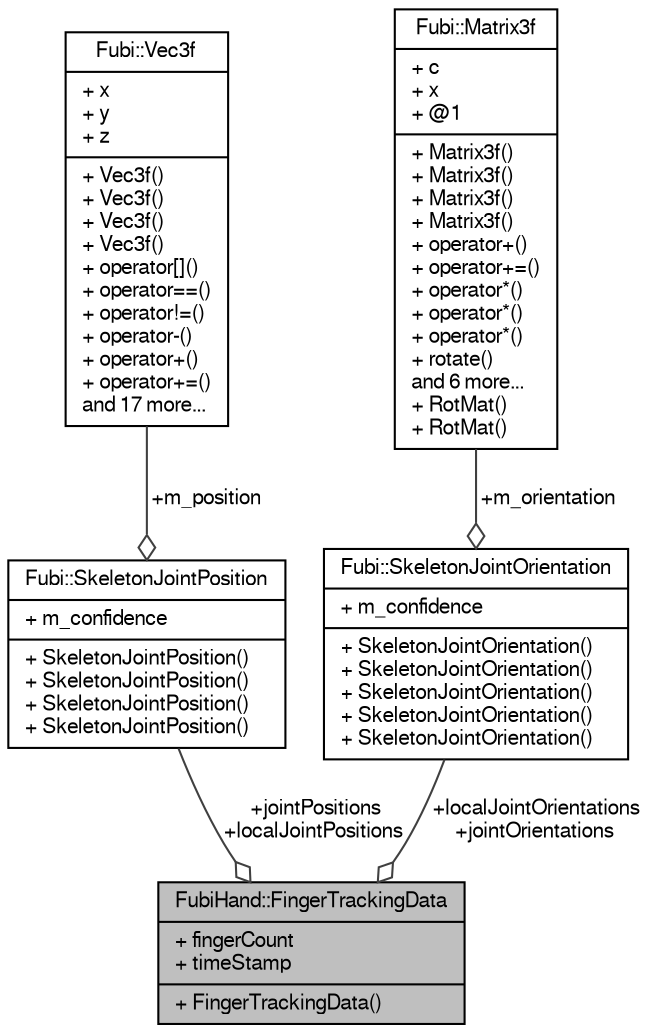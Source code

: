 digraph "FubiHand::FingerTrackingData"
{
  edge [fontname="FreeSans",fontsize="10",labelfontname="FreeSans",labelfontsize="10"];
  node [fontname="FreeSans",fontsize="10",shape=record];
  Node1 [label="{FubiHand::FingerTrackingData\n|+ fingerCount\l+ timeStamp\l|+ FingerTrackingData()\l}",height=0.2,width=0.4,color="black", fillcolor="grey75", style="filled" fontcolor="black"];
  Node2 -> Node1 [color="grey25",fontsize="10",style="solid",label=" +jointPositions\n+localJointPositions" ,arrowhead="odiamond",fontname="FreeSans"];
  Node2 [label="{Fubi::SkeletonJointPosition\n|+ m_confidence\l|+ SkeletonJointPosition()\l+ SkeletonJointPosition()\l+ SkeletonJointPosition()\l+ SkeletonJointPosition()\l}",height=0.2,width=0.4,color="black", fillcolor="white", style="filled",URL="$a00032.html",tooltip="SkeletonJointPosition contains the position (Vec3f) and tracking confidence for a skeleton joint..."];
  Node3 -> Node2 [color="grey25",fontsize="10",style="solid",label=" +m_position" ,arrowhead="odiamond",fontname="FreeSans"];
  Node3 [label="{Fubi::Vec3f\n|+ x\l+ y\l+ z\l|+ Vec3f()\l+ Vec3f()\l+ Vec3f()\l+ Vec3f()\l+ operator[]()\l+ operator==()\l+ operator!=()\l+ operator-()\l+ operator+()\l+ operator+=()\land 17 more...\l}",height=0.2,width=0.4,color="black", fillcolor="white", style="filled",URL="$a00036.html",tooltip="Vector class with three components. "];
  Node4 -> Node1 [color="grey25",fontsize="10",style="solid",label=" +localJointOrientations\n+jointOrientations" ,arrowhead="odiamond",fontname="FreeSans"];
  Node4 [label="{Fubi::SkeletonJointOrientation\n|+ m_confidence\l|+ SkeletonJointOrientation()\l+ SkeletonJointOrientation()\l+ SkeletonJointOrientation()\l+ SkeletonJointOrientation()\l+ SkeletonJointOrientation()\l}",height=0.2,width=0.4,color="black", fillcolor="white", style="filled",URL="$a00031.html",tooltip="SkeletonJointOrientation contains the orientation (Matrix3f) and tracking confidence for a skeleton j..."];
  Node5 -> Node4 [color="grey25",fontsize="10",style="solid",label=" +m_orientation" ,arrowhead="odiamond",fontname="FreeSans"];
  Node5 [label="{Fubi::Matrix3f\n|+ c\l+ x\l+ @1\l|+ Matrix3f()\l+ Matrix3f()\l+ Matrix3f()\l+ Matrix3f()\l+ operator+()\l+ operator+=()\l+ operator*()\l+ operator*()\l+ operator*()\l+ rotate()\land 6 more...\l+ RotMat()\l+ RotMat()\l}",height=0.2,width=0.4,color="black", fillcolor="white", style="filled",URL="$a00017.html",tooltip="Matrix class with 3x3 layout (rotation matrices) "];
}
